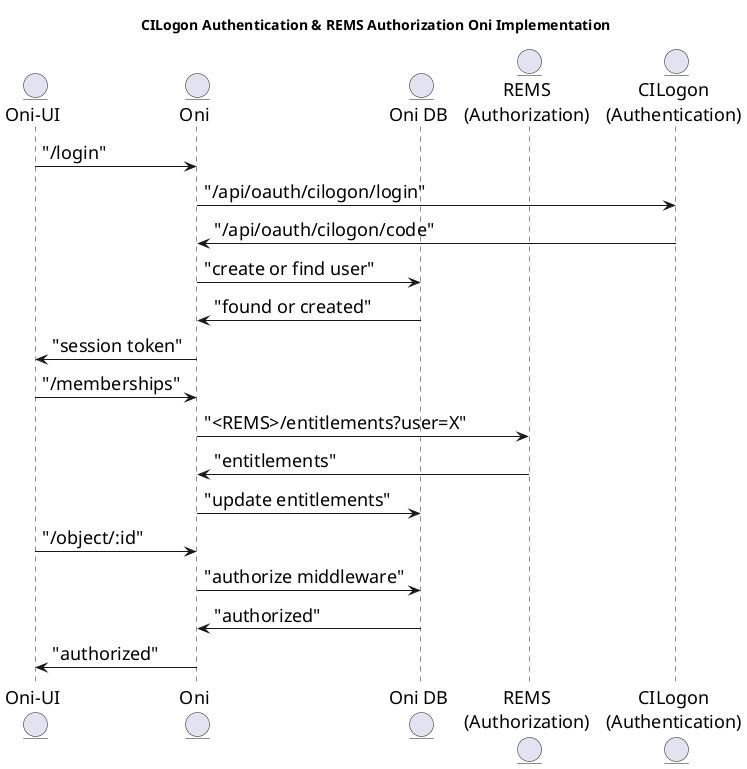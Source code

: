 
@startuml
skinparam defaultFontSize 18

title: CILogon Authentication & REMS Authorization Oni Implementation
entity       "Oni-UI"     as user
entity    "Oni"   as oni
entity "Oni DB" as onidb

entity    "REMS\n(Authorization)"    as rems
entity    "CILogon\n(Authentication)"    as cl
user -> oni : "/login"
oni -> cl : "/api/oauth/cilogon/login"
cl -> oni : "/api/oauth/cilogon/code"
oni -> onidb : "create or find user"
onidb -> oni : "found or created"
oni -> user : "session token"
user -> oni : "/memberships"
oni -> rems : "<REMS>/entitlements?user=X"
rems -> oni : "entitlements"
oni -> onidb : "update entitlements"

user -> oni : "/object/:id"
oni -> onidb : "authorize middleware"
onidb -> oni : "authorized"
oni -> user: "authorized"


@enduml


